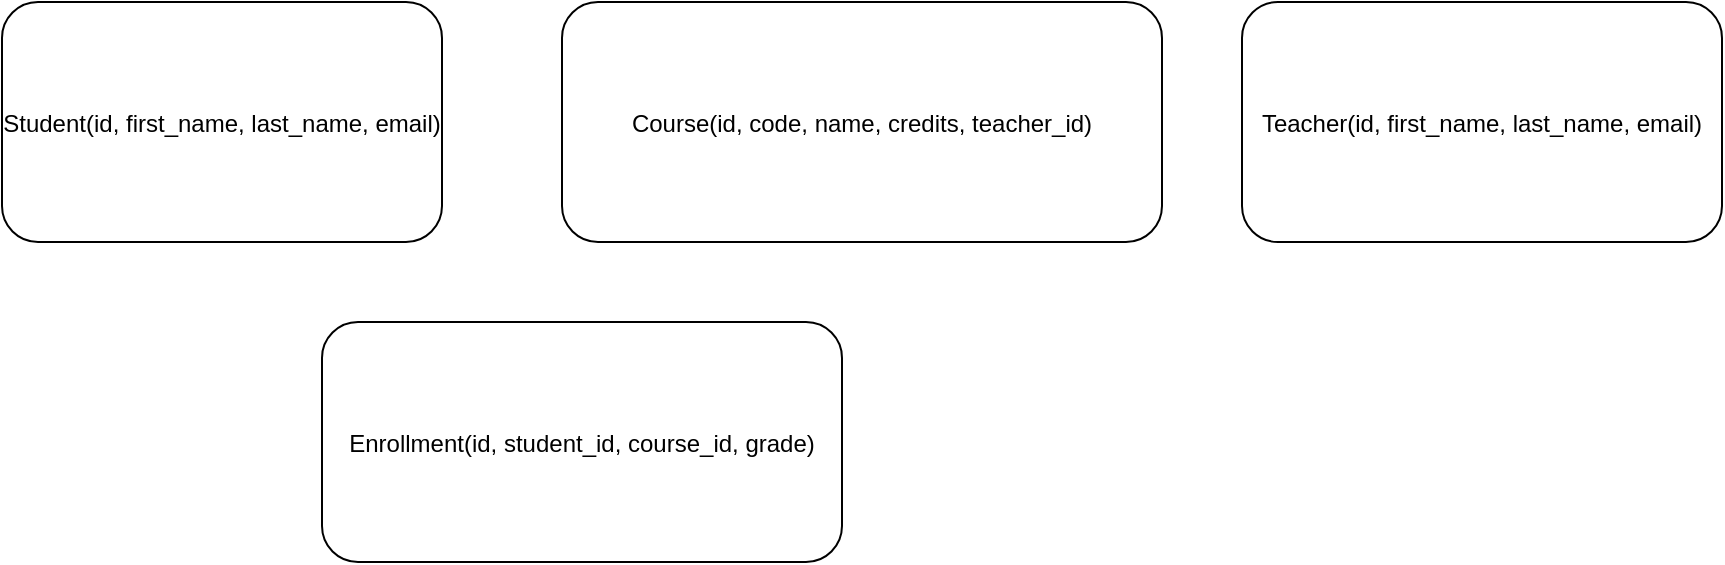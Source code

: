 <?xml version="1.0" encoding="UTF-8"?>
<mxfile>
  <diagram name="MER">
    <mxGraphModel>
      <root>
        <mxCell id="0"/>
        <mxCell id="1" parent="0"/>
        <mxCell id="student" value="Student(id, first_name, last_name, email)" style="rounded=1;" vertex="1" parent="1">
          <mxGeometry x="40" y="40" width="220" height="120" as="geometry"/>
        </mxCell>
        <mxCell id="course" value="Course(id, code, name, credits, teacher_id)" style="rounded=1;" vertex="1" parent="1">
          <mxGeometry x="320" y="40" width="300" height="120" as="geometry"/>
        </mxCell>
        <mxCell id="enrollment" value="Enrollment(id, student_id, course_id, grade)" style="rounded=1;" vertex="1" parent="1">
          <mxGeometry x="200" y="200" width="260" height="120" as="geometry"/>
        </mxCell>
        <mxCell id="teacher" value="Teacher(id, first_name, last_name, email)" style="rounded=1;" vertex="1" parent="1">
          <mxGeometry x="660" y="40" width="240" height="120" as="geometry"/>
        </mxCell>
      </root>
    </mxGraphModel>
  </diagram>
</mxfile>

